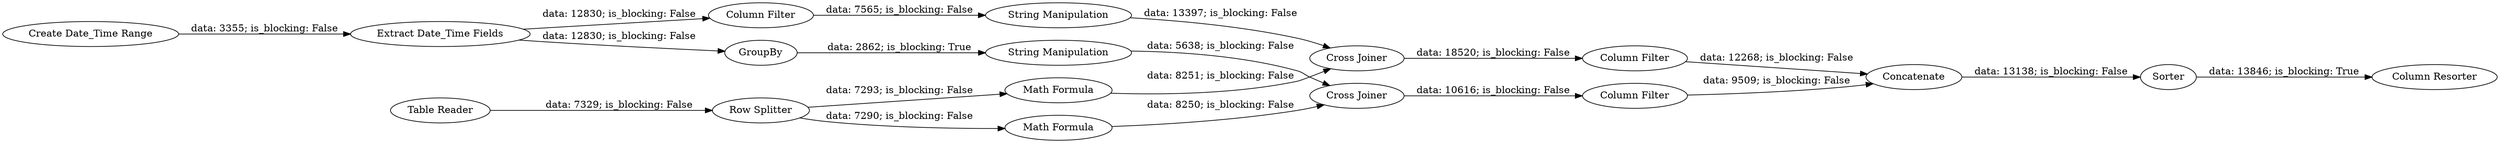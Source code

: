 digraph {
	"-8539637026831165492_5" [label="String Manipulation"]
	"-8539637026831165492_15" [label="Column Filter"]
	"-8539637026831165492_16" [label=Concatenate]
	"-8539637026831165492_12" [label="Cross Joiner"]
	"-8539637026831165492_11" [label="Cross Joiner"]
	"-8539637026831165492_9" [label="Math Formula"]
	"-8539637026831165492_14" [label="Column Filter"]
	"-8539637026831165492_6" [label="Column Filter"]
	"-8539637026831165492_7" [label="String Manipulation"]
	"-8539637026831165492_3" [label="Extract Date_Time Fields"]
	"-8539637026831165492_1" [label="Table Reader"]
	"-8539637026831165492_17" [label="Column Resorter"]
	"-8539637026831165492_8" [label="Row Splitter"]
	"-8539637026831165492_4" [label=GroupBy]
	"-8539637026831165492_10" [label="Math Formula"]
	"-8539637026831165492_2" [label="Create Date_Time Range"]
	"-8539637026831165492_13" [label=Sorter]
	"-8539637026831165492_12" -> "-8539637026831165492_14" [label="data: 18520; is_blocking: False"]
	"-8539637026831165492_4" -> "-8539637026831165492_5" [label="data: 2862; is_blocking: True"]
	"-8539637026831165492_10" -> "-8539637026831165492_11" [label="data: 8250; is_blocking: False"]
	"-8539637026831165492_11" -> "-8539637026831165492_15" [label="data: 10616; is_blocking: False"]
	"-8539637026831165492_8" -> "-8539637026831165492_9" [label="data: 7293; is_blocking: False"]
	"-8539637026831165492_3" -> "-8539637026831165492_6" [label="data: 12830; is_blocking: False"]
	"-8539637026831165492_8" -> "-8539637026831165492_10" [label="data: 7290; is_blocking: False"]
	"-8539637026831165492_6" -> "-8539637026831165492_7" [label="data: 7565; is_blocking: False"]
	"-8539637026831165492_5" -> "-8539637026831165492_11" [label="data: 5638; is_blocking: False"]
	"-8539637026831165492_16" -> "-8539637026831165492_13" [label="data: 13138; is_blocking: False"]
	"-8539637026831165492_1" -> "-8539637026831165492_8" [label="data: 7329; is_blocking: False"]
	"-8539637026831165492_13" -> "-8539637026831165492_17" [label="data: 13846; is_blocking: True"]
	"-8539637026831165492_3" -> "-8539637026831165492_4" [label="data: 12830; is_blocking: False"]
	"-8539637026831165492_14" -> "-8539637026831165492_16" [label="data: 12268; is_blocking: False"]
	"-8539637026831165492_7" -> "-8539637026831165492_12" [label="data: 13397; is_blocking: False"]
	"-8539637026831165492_15" -> "-8539637026831165492_16" [label="data: 9509; is_blocking: False"]
	"-8539637026831165492_9" -> "-8539637026831165492_12" [label="data: 8251; is_blocking: False"]
	"-8539637026831165492_2" -> "-8539637026831165492_3" [label="data: 3355; is_blocking: False"]
	rankdir=LR
}
